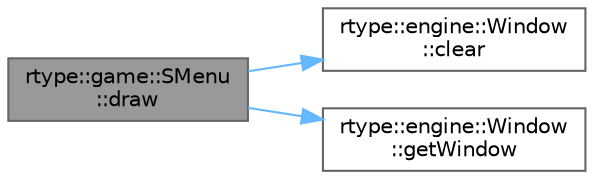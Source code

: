 digraph "rtype::game::SMenu::draw"
{
 // LATEX_PDF_SIZE
  bgcolor="transparent";
  edge [fontname=Helvetica,fontsize=10,labelfontname=Helvetica,labelfontsize=10];
  node [fontname=Helvetica,fontsize=10,shape=box,height=0.2,width=0.4];
  rankdir="LR";
  Node1 [label="rtype::game::SMenu\l::draw",height=0.2,width=0.4,color="gray40", fillcolor="grey60", style="filled", fontcolor="black",tooltip="Draw the menu."];
  Node1 -> Node2 [color="steelblue1",style="solid"];
  Node2 [label="rtype::engine::Window\l::clear",height=0.2,width=0.4,color="grey40", fillcolor="white", style="filled",URL="$classrtype_1_1engine_1_1Window.html#aeefb5e840f6aebf661d73d9717502141",tooltip="Function to clear a window."];
  Node1 -> Node3 [color="steelblue1",style="solid"];
  Node3 [label="rtype::engine::Window\l::getWindow",height=0.2,width=0.4,color="grey40", fillcolor="white", style="filled",URL="$classrtype_1_1engine_1_1Window.html#a18775971083ab9b5d395f3598aa8d6b7",tooltip="Function to render a window."];
}
